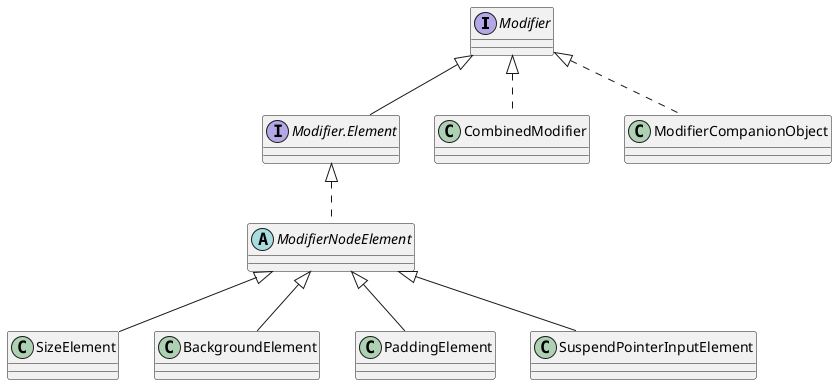 @startuml
'https://plantuml.com/class-diagram
set separator none

'Modifier
interface Modifier
interface Modifier.Element extends Modifier
class CombinedModifier implements Modifier
class ModifierCompanionObject implements Modifier


'Modifier.size

abstract class ModifierNodeElement implements Modifier.Element
class SizeElement extends ModifierNodeElement
class BackgroundElement extends ModifierNodeElement
class PaddingElement extends ModifierNodeElement
class SuspendPointerInputElement extends ModifierNodeElement

@enduml




